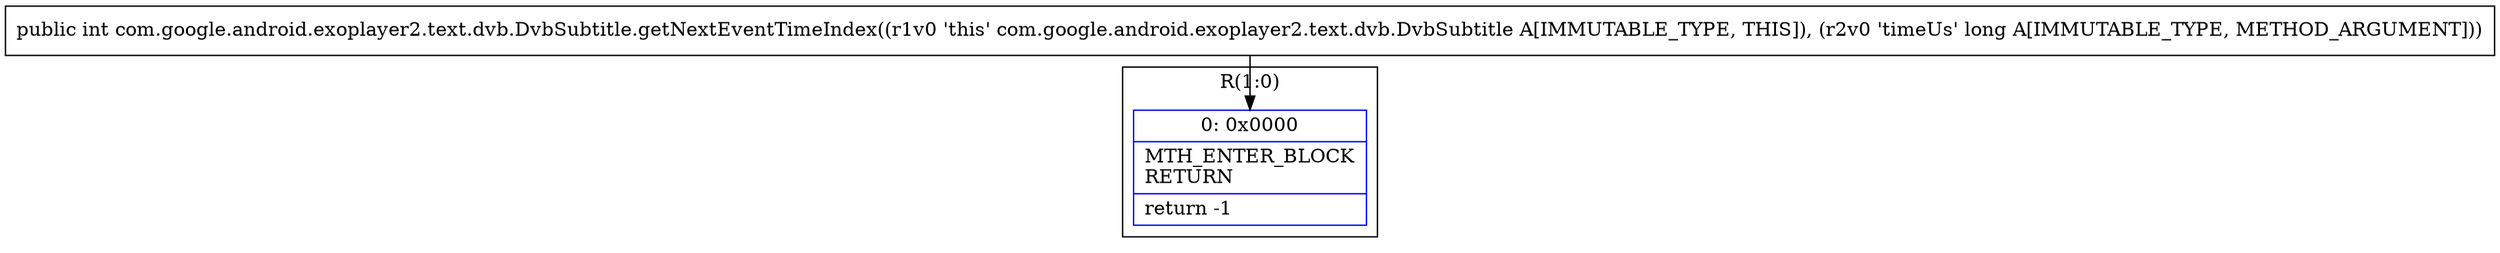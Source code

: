 digraph "CFG forcom.google.android.exoplayer2.text.dvb.DvbSubtitle.getNextEventTimeIndex(J)I" {
subgraph cluster_Region_2018975554 {
label = "R(1:0)";
node [shape=record,color=blue];
Node_0 [shape=record,label="{0\:\ 0x0000|MTH_ENTER_BLOCK\lRETURN\l|return \-1\l}"];
}
MethodNode[shape=record,label="{public int com.google.android.exoplayer2.text.dvb.DvbSubtitle.getNextEventTimeIndex((r1v0 'this' com.google.android.exoplayer2.text.dvb.DvbSubtitle A[IMMUTABLE_TYPE, THIS]), (r2v0 'timeUs' long A[IMMUTABLE_TYPE, METHOD_ARGUMENT])) }"];
MethodNode -> Node_0;
}

